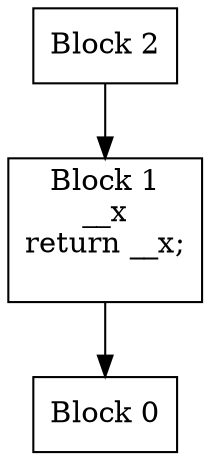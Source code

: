 digraph CFG {
  node [shape=box];
  0 [label="Block 0\n"];
  1 [label="Block 1\n__x\nreturn __x;
\n"];
  2 [label="Block 2\n"];
  1 -> 0;
  2 -> 1;
}
